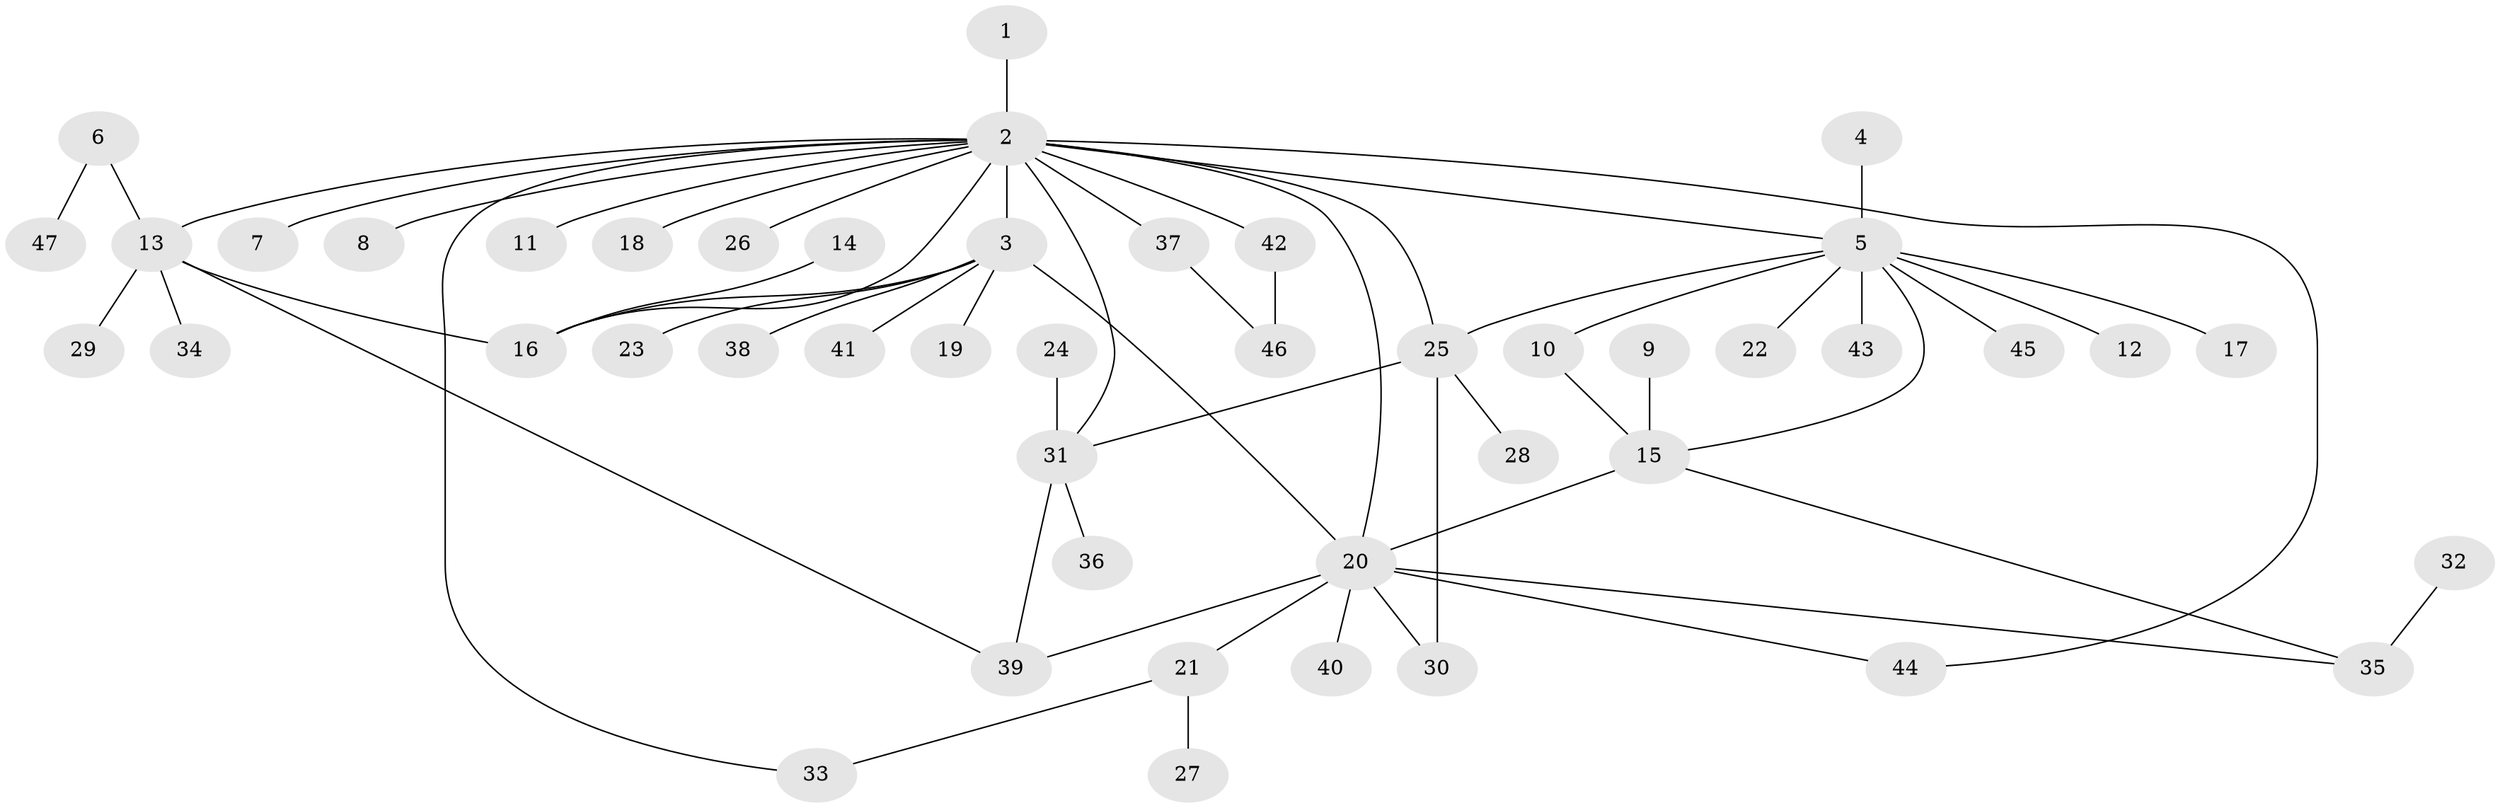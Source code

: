 // original degree distribution, {23: 0.015151515151515152, 7: 0.030303030303030304, 10: 0.015151515151515152, 11: 0.015151515151515152, 6: 0.030303030303030304, 1: 0.5454545454545454, 2: 0.21212121212121213, 3: 0.09090909090909091, 5: 0.015151515151515152, 9: 0.015151515151515152, 4: 0.015151515151515152}
// Generated by graph-tools (version 1.1) at 2025/36/03/04/25 23:36:38]
// undirected, 47 vertices, 60 edges
graph export_dot {
  node [color=gray90,style=filled];
  1;
  2;
  3;
  4;
  5;
  6;
  7;
  8;
  9;
  10;
  11;
  12;
  13;
  14;
  15;
  16;
  17;
  18;
  19;
  20;
  21;
  22;
  23;
  24;
  25;
  26;
  27;
  28;
  29;
  30;
  31;
  32;
  33;
  34;
  35;
  36;
  37;
  38;
  39;
  40;
  41;
  42;
  43;
  44;
  45;
  46;
  47;
  1 -- 2 [weight=1.0];
  2 -- 3 [weight=2.0];
  2 -- 5 [weight=1.0];
  2 -- 7 [weight=1.0];
  2 -- 8 [weight=1.0];
  2 -- 11 [weight=1.0];
  2 -- 13 [weight=1.0];
  2 -- 16 [weight=1.0];
  2 -- 18 [weight=1.0];
  2 -- 20 [weight=1.0];
  2 -- 25 [weight=1.0];
  2 -- 26 [weight=1.0];
  2 -- 31 [weight=2.0];
  2 -- 33 [weight=1.0];
  2 -- 37 [weight=1.0];
  2 -- 42 [weight=1.0];
  2 -- 44 [weight=1.0];
  3 -- 16 [weight=1.0];
  3 -- 19 [weight=1.0];
  3 -- 20 [weight=1.0];
  3 -- 23 [weight=1.0];
  3 -- 38 [weight=1.0];
  3 -- 41 [weight=1.0];
  4 -- 5 [weight=1.0];
  5 -- 10 [weight=1.0];
  5 -- 12 [weight=1.0];
  5 -- 15 [weight=1.0];
  5 -- 17 [weight=1.0];
  5 -- 22 [weight=1.0];
  5 -- 25 [weight=1.0];
  5 -- 43 [weight=1.0];
  5 -- 45 [weight=1.0];
  6 -- 13 [weight=1.0];
  6 -- 47 [weight=1.0];
  9 -- 15 [weight=1.0];
  10 -- 15 [weight=1.0];
  13 -- 16 [weight=1.0];
  13 -- 29 [weight=1.0];
  13 -- 34 [weight=1.0];
  13 -- 39 [weight=1.0];
  14 -- 16 [weight=1.0];
  15 -- 20 [weight=1.0];
  15 -- 35 [weight=1.0];
  20 -- 21 [weight=1.0];
  20 -- 30 [weight=1.0];
  20 -- 35 [weight=1.0];
  20 -- 39 [weight=1.0];
  20 -- 40 [weight=1.0];
  20 -- 44 [weight=1.0];
  21 -- 27 [weight=1.0];
  21 -- 33 [weight=1.0];
  24 -- 31 [weight=1.0];
  25 -- 28 [weight=1.0];
  25 -- 30 [weight=1.0];
  25 -- 31 [weight=1.0];
  31 -- 36 [weight=1.0];
  31 -- 39 [weight=1.0];
  32 -- 35 [weight=1.0];
  37 -- 46 [weight=1.0];
  42 -- 46 [weight=1.0];
}
